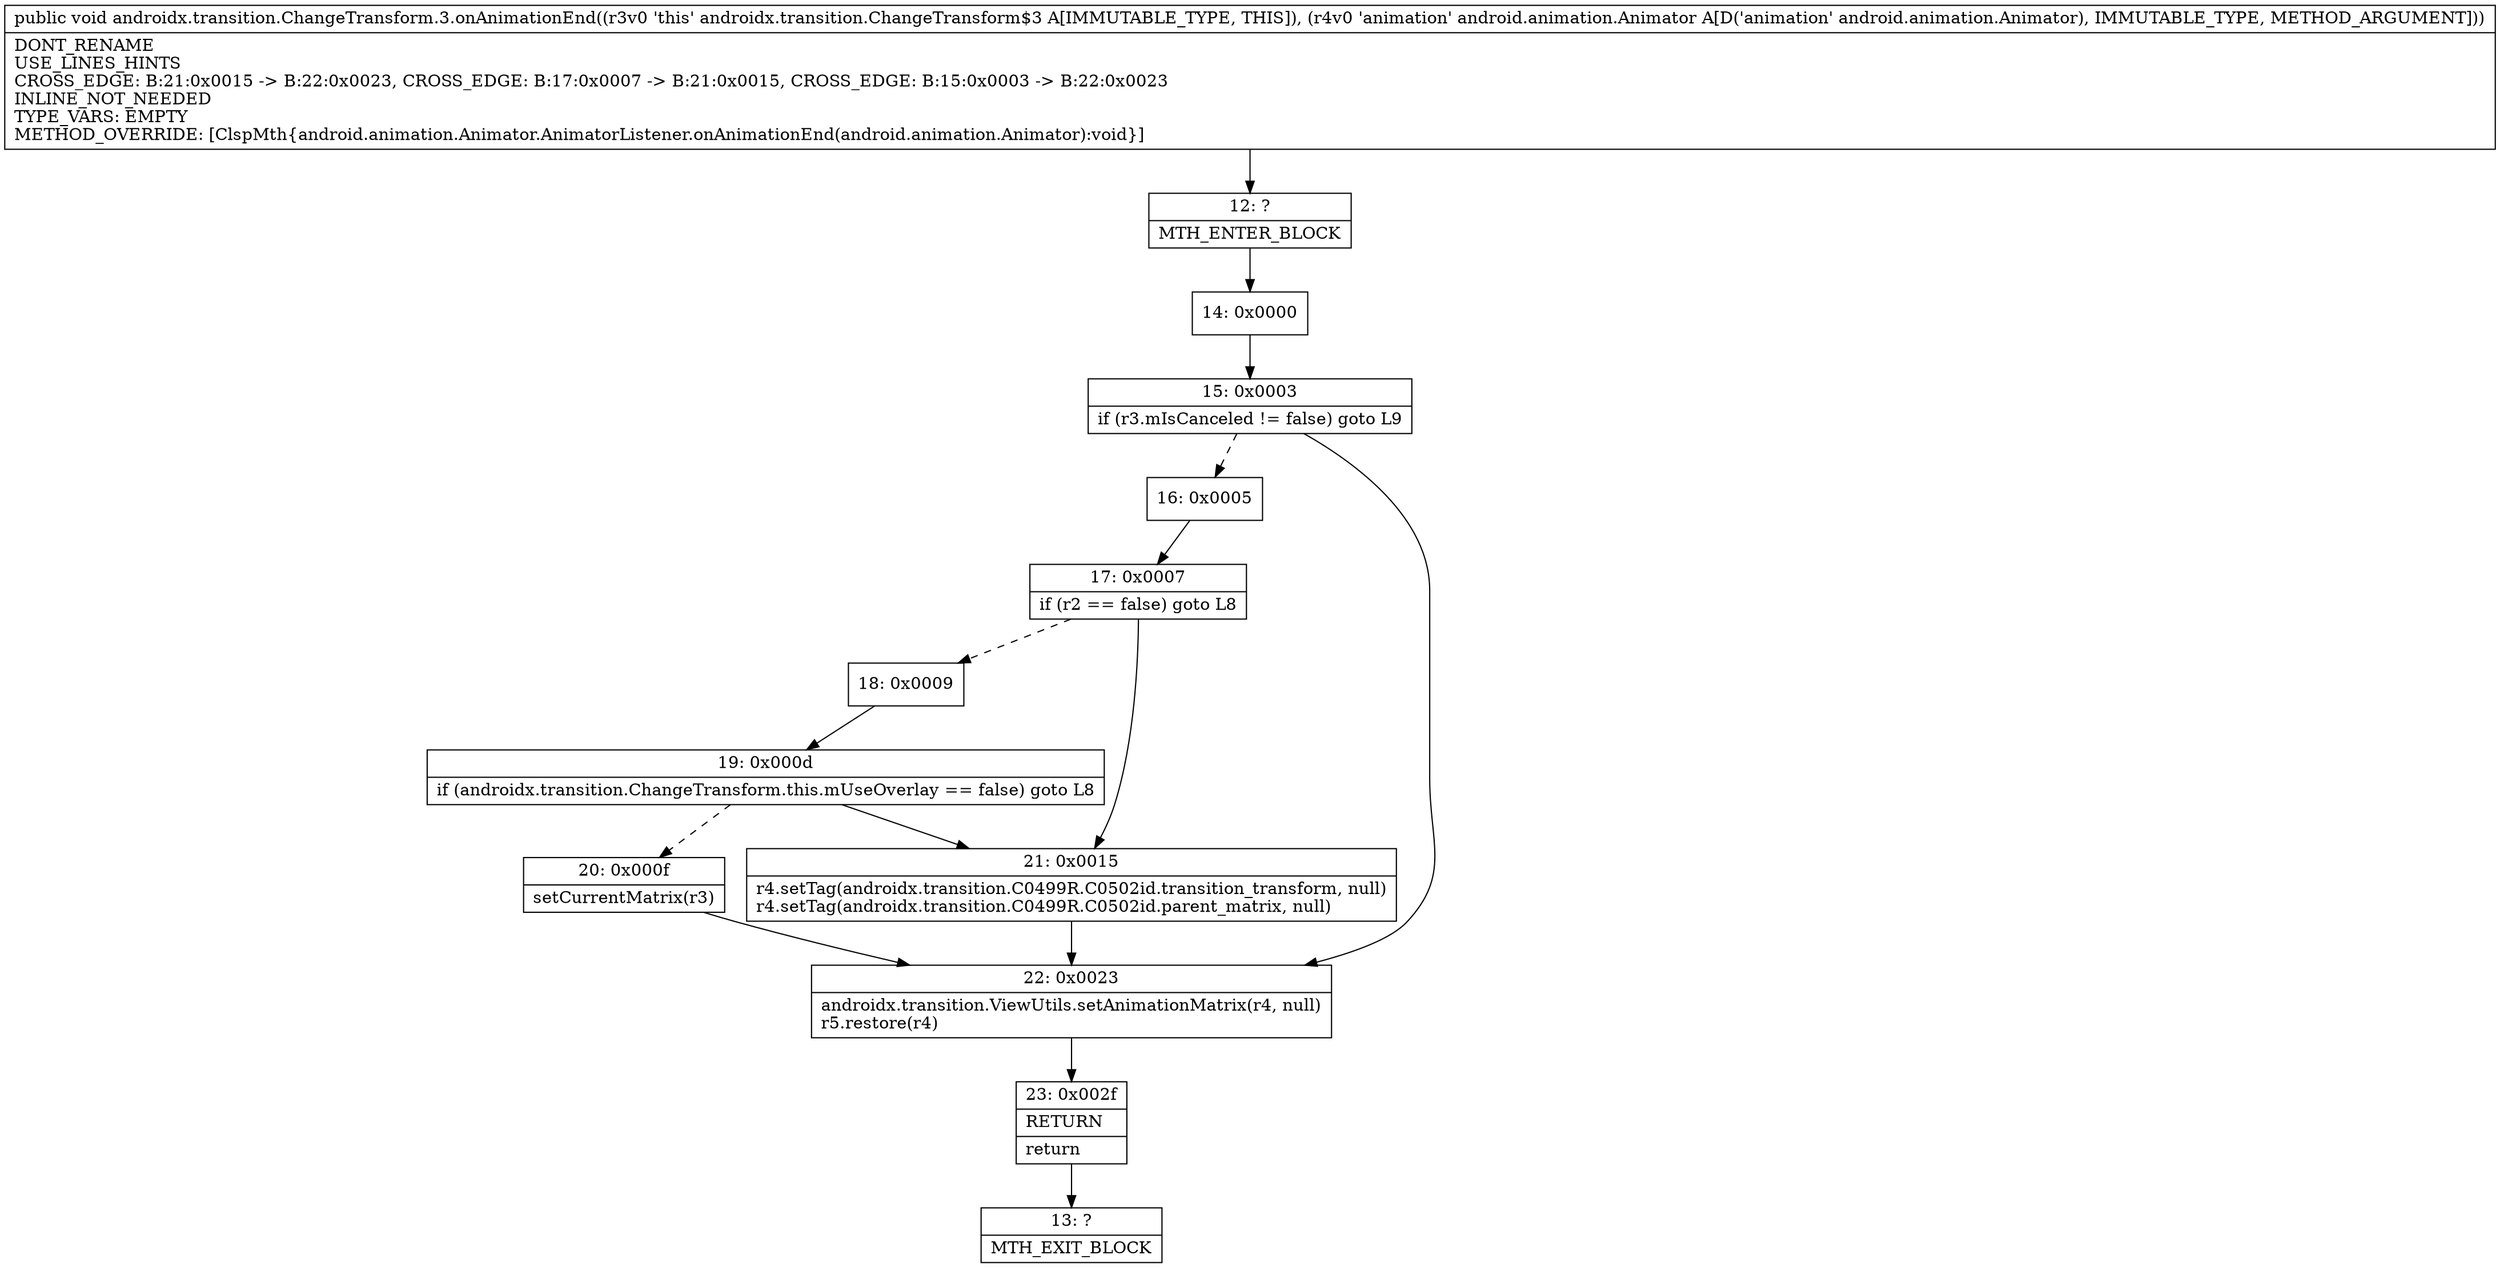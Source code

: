 digraph "CFG forandroidx.transition.ChangeTransform.3.onAnimationEnd(Landroid\/animation\/Animator;)V" {
Node_12 [shape=record,label="{12\:\ ?|MTH_ENTER_BLOCK\l}"];
Node_14 [shape=record,label="{14\:\ 0x0000}"];
Node_15 [shape=record,label="{15\:\ 0x0003|if (r3.mIsCanceled != false) goto L9\l}"];
Node_16 [shape=record,label="{16\:\ 0x0005}"];
Node_17 [shape=record,label="{17\:\ 0x0007|if (r2 == false) goto L8\l}"];
Node_18 [shape=record,label="{18\:\ 0x0009}"];
Node_19 [shape=record,label="{19\:\ 0x000d|if (androidx.transition.ChangeTransform.this.mUseOverlay == false) goto L8\l}"];
Node_20 [shape=record,label="{20\:\ 0x000f|setCurrentMatrix(r3)\l}"];
Node_21 [shape=record,label="{21\:\ 0x0015|r4.setTag(androidx.transition.C0499R.C0502id.transition_transform, null)\lr4.setTag(androidx.transition.C0499R.C0502id.parent_matrix, null)\l}"];
Node_22 [shape=record,label="{22\:\ 0x0023|androidx.transition.ViewUtils.setAnimationMatrix(r4, null)\lr5.restore(r4)\l}"];
Node_23 [shape=record,label="{23\:\ 0x002f|RETURN\l|return\l}"];
Node_13 [shape=record,label="{13\:\ ?|MTH_EXIT_BLOCK\l}"];
MethodNode[shape=record,label="{public void androidx.transition.ChangeTransform.3.onAnimationEnd((r3v0 'this' androidx.transition.ChangeTransform$3 A[IMMUTABLE_TYPE, THIS]), (r4v0 'animation' android.animation.Animator A[D('animation' android.animation.Animator), IMMUTABLE_TYPE, METHOD_ARGUMENT]))  | DONT_RENAME\lUSE_LINES_HINTS\lCROSS_EDGE: B:21:0x0015 \-\> B:22:0x0023, CROSS_EDGE: B:17:0x0007 \-\> B:21:0x0015, CROSS_EDGE: B:15:0x0003 \-\> B:22:0x0023\lINLINE_NOT_NEEDED\lTYPE_VARS: EMPTY\lMETHOD_OVERRIDE: [ClspMth\{android.animation.Animator.AnimatorListener.onAnimationEnd(android.animation.Animator):void\}]\l}"];
MethodNode -> Node_12;Node_12 -> Node_14;
Node_14 -> Node_15;
Node_15 -> Node_16[style=dashed];
Node_15 -> Node_22;
Node_16 -> Node_17;
Node_17 -> Node_18[style=dashed];
Node_17 -> Node_21;
Node_18 -> Node_19;
Node_19 -> Node_20[style=dashed];
Node_19 -> Node_21;
Node_20 -> Node_22;
Node_21 -> Node_22;
Node_22 -> Node_23;
Node_23 -> Node_13;
}

